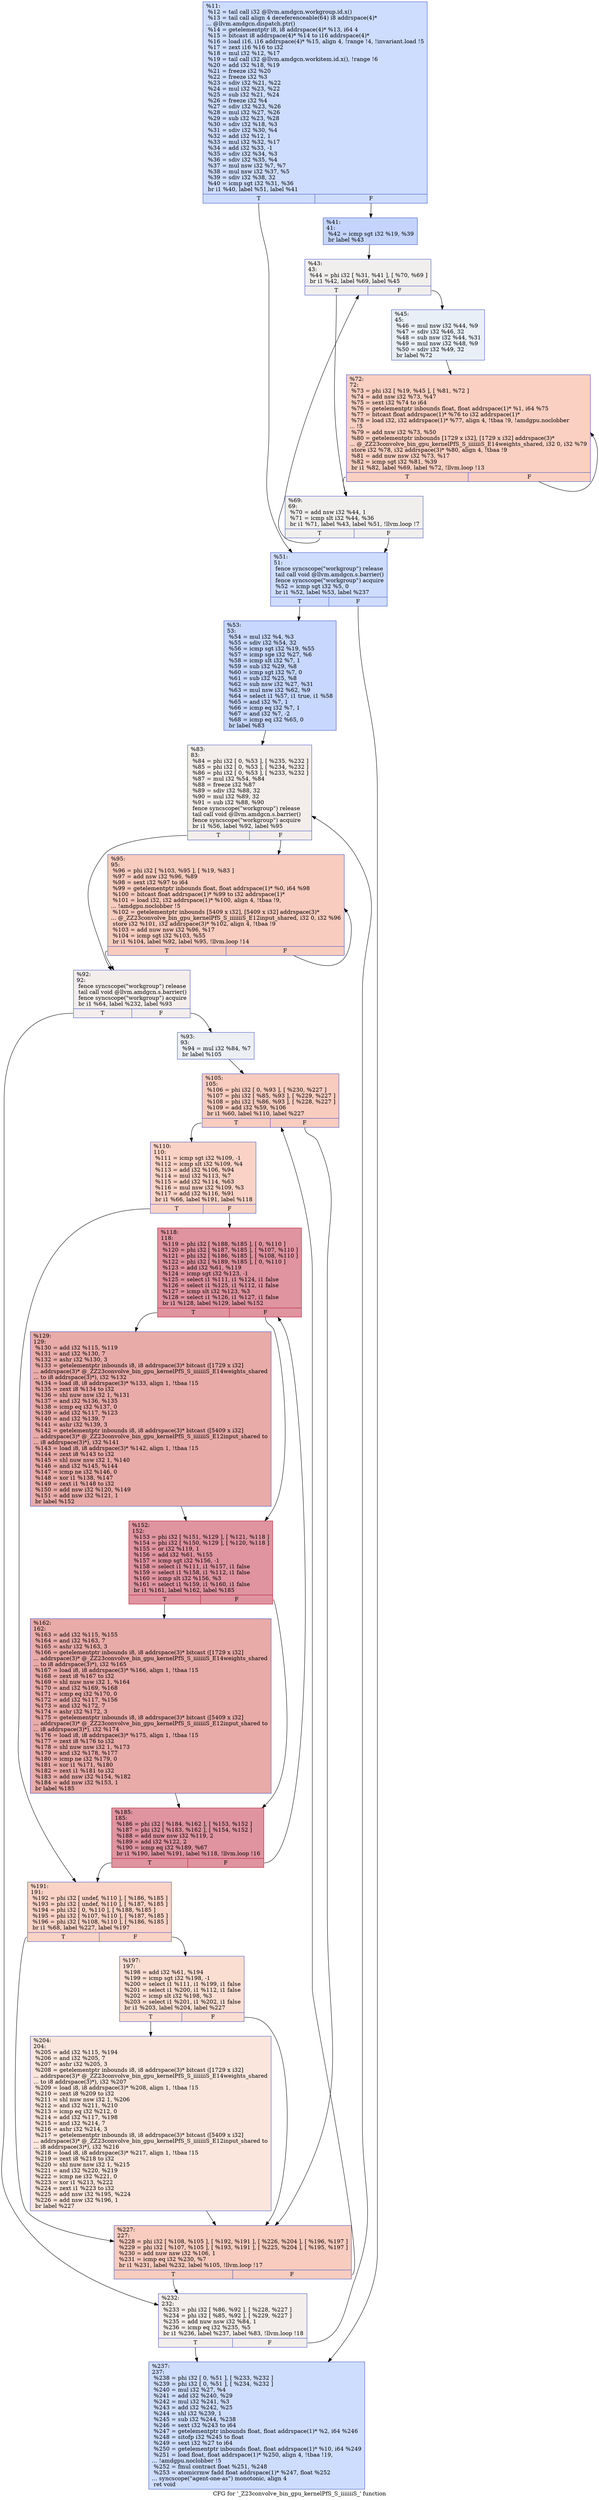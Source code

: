 digraph "CFG for '_Z23convolve_bin_gpu_kernelPfS_S_iiiiiiiS_' function" {
	label="CFG for '_Z23convolve_bin_gpu_kernelPfS_S_iiiiiiiS_' function";

	Node0x4fe23c0 [shape=record,color="#3d50c3ff", style=filled, fillcolor="#8fb1fe70",label="{%11:\l  %12 = tail call i32 @llvm.amdgcn.workgroup.id.x()\l  %13 = tail call align 4 dereferenceable(64) i8 addrspace(4)*\l... @llvm.amdgcn.dispatch.ptr()\l  %14 = getelementptr i8, i8 addrspace(4)* %13, i64 4\l  %15 = bitcast i8 addrspace(4)* %14 to i16 addrspace(4)*\l  %16 = load i16, i16 addrspace(4)* %15, align 4, !range !4, !invariant.load !5\l  %17 = zext i16 %16 to i32\l  %18 = mul i32 %12, %17\l  %19 = tail call i32 @llvm.amdgcn.workitem.id.x(), !range !6\l  %20 = add i32 %18, %19\l  %21 = freeze i32 %20\l  %22 = freeze i32 %3\l  %23 = sdiv i32 %21, %22\l  %24 = mul i32 %23, %22\l  %25 = sub i32 %21, %24\l  %26 = freeze i32 %4\l  %27 = sdiv i32 %23, %26\l  %28 = mul i32 %27, %26\l  %29 = sub i32 %23, %28\l  %30 = sdiv i32 %18, %3\l  %31 = sdiv i32 %30, %4\l  %32 = add i32 %12, 1\l  %33 = mul i32 %32, %17\l  %34 = add i32 %33, -1\l  %35 = sdiv i32 %34, %3\l  %36 = sdiv i32 %35, %4\l  %37 = mul nsw i32 %7, %7\l  %38 = mul nsw i32 %37, %5\l  %39 = sdiv i32 %38, 32\l  %40 = icmp sgt i32 %31, %36\l  br i1 %40, label %51, label %41\l|{<s0>T|<s1>F}}"];
	Node0x4fe23c0:s0 -> Node0x4fe55f0;
	Node0x4fe23c0:s1 -> Node0x4fe5680;
	Node0x4fe5680 [shape=record,color="#3d50c3ff", style=filled, fillcolor="#7a9df870",label="{%41:\l41:                                               \l  %42 = icmp sgt i32 %19, %39\l  br label %43\l}"];
	Node0x4fe5680 -> Node0x4fe5850;
	Node0x4fe5850 [shape=record,color="#3d50c3ff", style=filled, fillcolor="#e0dbd870",label="{%43:\l43:                                               \l  %44 = phi i32 [ %31, %41 ], [ %70, %69 ]\l  br i1 %42, label %69, label %45\l|{<s0>T|<s1>F}}"];
	Node0x4fe5850:s0 -> Node0x4fe5940;
	Node0x4fe5850:s1 -> Node0x4fe5a80;
	Node0x4fe5a80 [shape=record,color="#3d50c3ff", style=filled, fillcolor="#cedaeb70",label="{%45:\l45:                                               \l  %46 = mul nsw i32 %44, %9\l  %47 = sdiv i32 %46, 32\l  %48 = sub nsw i32 %44, %31\l  %49 = mul nsw i32 %48, %9\l  %50 = sdiv i32 %49, 32\l  br label %72\l}"];
	Node0x4fe5a80 -> Node0x4fe5e90;
	Node0x4fe55f0 [shape=record,color="#3d50c3ff", style=filled, fillcolor="#8fb1fe70",label="{%51:\l51:                                               \l  fence syncscope(\"workgroup\") release\l  tail call void @llvm.amdgcn.s.barrier()\l  fence syncscope(\"workgroup\") acquire\l  %52 = icmp sgt i32 %5, 0\l  br i1 %52, label %53, label %237\l|{<s0>T|<s1>F}}"];
	Node0x4fe55f0:s0 -> Node0x4fe62b0;
	Node0x4fe55f0:s1 -> Node0x4fe6340;
	Node0x4fe62b0 [shape=record,color="#3d50c3ff", style=filled, fillcolor="#81a4fb70",label="{%53:\l53:                                               \l  %54 = mul i32 %4, %3\l  %55 = sdiv i32 %54, 32\l  %56 = icmp sgt i32 %19, %55\l  %57 = icmp sge i32 %27, %6\l  %58 = icmp slt i32 %7, 1\l  %59 = sub i32 %29, %8\l  %60 = icmp sgt i32 %7, 0\l  %61 = sub i32 %25, %8\l  %62 = sub nsw i32 %27, %31\l  %63 = mul nsw i32 %62, %9\l  %64 = select i1 %57, i1 true, i1 %58\l  %65 = and i32 %7, 1\l  %66 = icmp eq i32 %7, 1\l  %67 = and i32 %7, -2\l  %68 = icmp eq i32 %65, 0\l  br label %83\l}"];
	Node0x4fe62b0 -> Node0x4fe6fa0;
	Node0x4fe5940 [shape=record,color="#3d50c3ff", style=filled, fillcolor="#e0dbd870",label="{%69:\l69:                                               \l  %70 = add nsw i32 %44, 1\l  %71 = icmp slt i32 %44, %36\l  br i1 %71, label %43, label %51, !llvm.loop !7\l|{<s0>T|<s1>F}}"];
	Node0x4fe5940:s0 -> Node0x4fe5850;
	Node0x4fe5940:s1 -> Node0x4fe55f0;
	Node0x4fe5e90 [shape=record,color="#3d50c3ff", style=filled, fillcolor="#f3947570",label="{%72:\l72:                                               \l  %73 = phi i32 [ %19, %45 ], [ %81, %72 ]\l  %74 = add nsw i32 %73, %47\l  %75 = sext i32 %74 to i64\l  %76 = getelementptr inbounds float, float addrspace(1)* %1, i64 %75\l  %77 = bitcast float addrspace(1)* %76 to i32 addrspace(1)*\l  %78 = load i32, i32 addrspace(1)* %77, align 4, !tbaa !9, !amdgpu.noclobber\l... !5\l  %79 = add nsw i32 %73, %50\l  %80 = getelementptr inbounds [1729 x i32], [1729 x i32] addrspace(3)*\l... @_ZZ23convolve_bin_gpu_kernelPfS_S_iiiiiiiS_E14weights_shared, i32 0, i32 %79\l  store i32 %78, i32 addrspace(3)* %80, align 4, !tbaa !9\l  %81 = add nuw nsw i32 %73, %17\l  %82 = icmp sgt i32 %81, %39\l  br i1 %82, label %69, label %72, !llvm.loop !13\l|{<s0>T|<s1>F}}"];
	Node0x4fe5e90:s0 -> Node0x4fe5940;
	Node0x4fe5e90:s1 -> Node0x4fe5e90;
	Node0x4fe6fa0 [shape=record,color="#3d50c3ff", style=filled, fillcolor="#e5d8d170",label="{%83:\l83:                                               \l  %84 = phi i32 [ 0, %53 ], [ %235, %232 ]\l  %85 = phi i32 [ 0, %53 ], [ %234, %232 ]\l  %86 = phi i32 [ 0, %53 ], [ %233, %232 ]\l  %87 = mul i32 %54, %84\l  %88 = freeze i32 %87\l  %89 = sdiv i32 %88, 32\l  %90 = mul i32 %89, 32\l  %91 = sub i32 %88, %90\l  fence syncscope(\"workgroup\") release\l  tail call void @llvm.amdgcn.s.barrier()\l  fence syncscope(\"workgroup\") acquire\l  br i1 %56, label %92, label %95\l|{<s0>T|<s1>F}}"];
	Node0x4fe6fa0:s0 -> Node0x4fe90d0;
	Node0x4fe6fa0:s1 -> Node0x4fe9120;
	Node0x4fe90d0 [shape=record,color="#3d50c3ff", style=filled, fillcolor="#e5d8d170",label="{%92:\l92:                                               \l  fence syncscope(\"workgroup\") release\l  tail call void @llvm.amdgcn.s.barrier()\l  fence syncscope(\"workgroup\") acquire\l  br i1 %64, label %232, label %93\l|{<s0>T|<s1>F}}"];
	Node0x4fe90d0:s0 -> Node0x4fe88f0;
	Node0x4fe90d0:s1 -> Node0x4fe93d0;
	Node0x4fe93d0 [shape=record,color="#3d50c3ff", style=filled, fillcolor="#d4dbe670",label="{%93:\l93:                                               \l  %94 = mul i32 %84, %7\l  br label %105\l}"];
	Node0x4fe93d0 -> Node0x4fe9560;
	Node0x4fe9120 [shape=record,color="#3d50c3ff", style=filled, fillcolor="#f08b6e70",label="{%95:\l95:                                               \l  %96 = phi i32 [ %103, %95 ], [ %19, %83 ]\l  %97 = add nsw i32 %96, %89\l  %98 = sext i32 %97 to i64\l  %99 = getelementptr inbounds float, float addrspace(1)* %0, i64 %98\l  %100 = bitcast float addrspace(1)* %99 to i32 addrspace(1)*\l  %101 = load i32, i32 addrspace(1)* %100, align 4, !tbaa !9,\l... !amdgpu.noclobber !5\l  %102 = getelementptr inbounds [5409 x i32], [5409 x i32] addrspace(3)*\l... @_ZZ23convolve_bin_gpu_kernelPfS_S_iiiiiiiS_E12input_shared, i32 0, i32 %96\l  store i32 %101, i32 addrspace(3)* %102, align 4, !tbaa !9\l  %103 = add nuw nsw i32 %96, %17\l  %104 = icmp sgt i32 %103, %55\l  br i1 %104, label %92, label %95, !llvm.loop !14\l|{<s0>T|<s1>F}}"];
	Node0x4fe9120:s0 -> Node0x4fe90d0;
	Node0x4fe9120:s1 -> Node0x4fe9120;
	Node0x4fe9560 [shape=record,color="#3d50c3ff", style=filled, fillcolor="#f08b6e70",label="{%105:\l105:                                              \l  %106 = phi i32 [ 0, %93 ], [ %230, %227 ]\l  %107 = phi i32 [ %85, %93 ], [ %229, %227 ]\l  %108 = phi i32 [ %86, %93 ], [ %228, %227 ]\l  %109 = add i32 %59, %106\l  br i1 %60, label %110, label %227\l|{<s0>T|<s1>F}}"];
	Node0x4fe9560:s0 -> Node0x4fea1c0;
	Node0x4fe9560:s1 -> Node0x4fe9e40;
	Node0x4fea1c0 [shape=record,color="#3d50c3ff", style=filled, fillcolor="#f59c7d70",label="{%110:\l110:                                              \l  %111 = icmp sgt i32 %109, -1\l  %112 = icmp slt i32 %109, %4\l  %113 = add i32 %106, %94\l  %114 = mul i32 %113, %7\l  %115 = add i32 %114, %63\l  %116 = mul nsw i32 %109, %3\l  %117 = add i32 %116, %91\l  br i1 %66, label %191, label %118\l|{<s0>T|<s1>F}}"];
	Node0x4fea1c0:s0 -> Node0x4fea6f0;
	Node0x4fea1c0:s1 -> Node0x4fea740;
	Node0x4fea740 [shape=record,color="#b70d28ff", style=filled, fillcolor="#b70d2870",label="{%118:\l118:                                              \l  %119 = phi i32 [ %188, %185 ], [ 0, %110 ]\l  %120 = phi i32 [ %187, %185 ], [ %107, %110 ]\l  %121 = phi i32 [ %186, %185 ], [ %108, %110 ]\l  %122 = phi i32 [ %189, %185 ], [ 0, %110 ]\l  %123 = add i32 %61, %119\l  %124 = icmp sgt i32 %123, -1\l  %125 = select i1 %111, i1 %124, i1 false\l  %126 = select i1 %125, i1 %112, i1 false\l  %127 = icmp slt i32 %123, %3\l  %128 = select i1 %126, i1 %127, i1 false\l  br i1 %128, label %129, label %152\l|{<s0>T|<s1>F}}"];
	Node0x4fea740:s0 -> Node0x4fe6b00;
	Node0x4fea740:s1 -> Node0x4fe6b90;
	Node0x4fe6b00 [shape=record,color="#3d50c3ff", style=filled, fillcolor="#cc403a70",label="{%129:\l129:                                              \l  %130 = add i32 %115, %119\l  %131 = and i32 %130, 7\l  %132 = ashr i32 %130, 3\l  %133 = getelementptr inbounds i8, i8 addrspace(3)* bitcast ([1729 x i32]\l... addrspace(3)* @_ZZ23convolve_bin_gpu_kernelPfS_S_iiiiiiiS_E14weights_shared\l... to i8 addrspace(3)*), i32 %132\l  %134 = load i8, i8 addrspace(3)* %133, align 1, !tbaa !15\l  %135 = zext i8 %134 to i32\l  %136 = shl nuw nsw i32 1, %131\l  %137 = and i32 %136, %135\l  %138 = icmp eq i32 %137, 0\l  %139 = add i32 %117, %123\l  %140 = and i32 %139, 7\l  %141 = ashr i32 %139, 3\l  %142 = getelementptr inbounds i8, i8 addrspace(3)* bitcast ([5409 x i32]\l... addrspace(3)* @_ZZ23convolve_bin_gpu_kernelPfS_S_iiiiiiiS_E12input_shared to\l... i8 addrspace(3)*), i32 %141\l  %143 = load i8, i8 addrspace(3)* %142, align 1, !tbaa !15\l  %144 = zext i8 %143 to i32\l  %145 = shl nuw nsw i32 1, %140\l  %146 = and i32 %145, %144\l  %147 = icmp ne i32 %146, 0\l  %148 = xor i1 %138, %147\l  %149 = zext i1 %148 to i32\l  %150 = add nsw i32 %120, %149\l  %151 = add nsw i32 %121, 1\l  br label %152\l}"];
	Node0x4fe6b00 -> Node0x4fe6b90;
	Node0x4fe6b90 [shape=record,color="#b70d28ff", style=filled, fillcolor="#b70d2870",label="{%152:\l152:                                              \l  %153 = phi i32 [ %151, %129 ], [ %121, %118 ]\l  %154 = phi i32 [ %150, %129 ], [ %120, %118 ]\l  %155 = or i32 %119, 1\l  %156 = add i32 %61, %155\l  %157 = icmp sgt i32 %156, -1\l  %158 = select i1 %111, i1 %157, i1 false\l  %159 = select i1 %158, i1 %112, i1 false\l  %160 = icmp slt i32 %156, %3\l  %161 = select i1 %159, i1 %160, i1 false\l  br i1 %161, label %162, label %185\l|{<s0>T|<s1>F}}"];
	Node0x4fe6b90:s0 -> Node0x4fed350;
	Node0x4fe6b90:s1 -> Node0x4fea8b0;
	Node0x4fed350 [shape=record,color="#3d50c3ff", style=filled, fillcolor="#cc403a70",label="{%162:\l162:                                              \l  %163 = add i32 %115, %155\l  %164 = and i32 %163, 7\l  %165 = ashr i32 %163, 3\l  %166 = getelementptr inbounds i8, i8 addrspace(3)* bitcast ([1729 x i32]\l... addrspace(3)* @_ZZ23convolve_bin_gpu_kernelPfS_S_iiiiiiiS_E14weights_shared\l... to i8 addrspace(3)*), i32 %165\l  %167 = load i8, i8 addrspace(3)* %166, align 1, !tbaa !15\l  %168 = zext i8 %167 to i32\l  %169 = shl nuw nsw i32 1, %164\l  %170 = and i32 %169, %168\l  %171 = icmp eq i32 %170, 0\l  %172 = add i32 %117, %156\l  %173 = and i32 %172, 7\l  %174 = ashr i32 %172, 3\l  %175 = getelementptr inbounds i8, i8 addrspace(3)* bitcast ([5409 x i32]\l... addrspace(3)* @_ZZ23convolve_bin_gpu_kernelPfS_S_iiiiiiiS_E12input_shared to\l... i8 addrspace(3)*), i32 %174\l  %176 = load i8, i8 addrspace(3)* %175, align 1, !tbaa !15\l  %177 = zext i8 %176 to i32\l  %178 = shl nuw nsw i32 1, %173\l  %179 = and i32 %178, %177\l  %180 = icmp ne i32 %179, 0\l  %181 = xor i1 %171, %180\l  %182 = zext i1 %181 to i32\l  %183 = add nsw i32 %154, %182\l  %184 = add nsw i32 %153, 1\l  br label %185\l}"];
	Node0x4fed350 -> Node0x4fea8b0;
	Node0x4fea8b0 [shape=record,color="#b70d28ff", style=filled, fillcolor="#b70d2870",label="{%185:\l185:                                              \l  %186 = phi i32 [ %184, %162 ], [ %153, %152 ]\l  %187 = phi i32 [ %183, %162 ], [ %154, %152 ]\l  %188 = add nuw nsw i32 %119, 2\l  %189 = add i32 %122, 2\l  %190 = icmp eq i32 %189, %67\l  br i1 %190, label %191, label %118, !llvm.loop !16\l|{<s0>T|<s1>F}}"];
	Node0x4fea8b0:s0 -> Node0x4fea6f0;
	Node0x4fea8b0:s1 -> Node0x4fea740;
	Node0x4fea6f0 [shape=record,color="#3d50c3ff", style=filled, fillcolor="#f59c7d70",label="{%191:\l191:                                              \l  %192 = phi i32 [ undef, %110 ], [ %186, %185 ]\l  %193 = phi i32 [ undef, %110 ], [ %187, %185 ]\l  %194 = phi i32 [ 0, %110 ], [ %188, %185 ]\l  %195 = phi i32 [ %107, %110 ], [ %187, %185 ]\l  %196 = phi i32 [ %108, %110 ], [ %186, %185 ]\l  br i1 %68, label %227, label %197\l|{<s0>T|<s1>F}}"];
	Node0x4fea6f0:s0 -> Node0x4fe9e40;
	Node0x4fea6f0:s1 -> Node0x4fee850;
	Node0x4fee850 [shape=record,color="#3d50c3ff", style=filled, fillcolor="#f7b59970",label="{%197:\l197:                                              \l  %198 = add i32 %61, %194\l  %199 = icmp sgt i32 %198, -1\l  %200 = select i1 %111, i1 %199, i1 false\l  %201 = select i1 %200, i1 %112, i1 false\l  %202 = icmp slt i32 %198, %3\l  %203 = select i1 %201, i1 %202, i1 false\l  br i1 %203, label %204, label %227\l|{<s0>T|<s1>F}}"];
	Node0x4fee850:s0 -> Node0x4feed10;
	Node0x4fee850:s1 -> Node0x4fe9e40;
	Node0x4feed10 [shape=record,color="#3d50c3ff", style=filled, fillcolor="#f3c7b170",label="{%204:\l204:                                              \l  %205 = add i32 %115, %194\l  %206 = and i32 %205, 7\l  %207 = ashr i32 %205, 3\l  %208 = getelementptr inbounds i8, i8 addrspace(3)* bitcast ([1729 x i32]\l... addrspace(3)* @_ZZ23convolve_bin_gpu_kernelPfS_S_iiiiiiiS_E14weights_shared\l... to i8 addrspace(3)*), i32 %207\l  %209 = load i8, i8 addrspace(3)* %208, align 1, !tbaa !15\l  %210 = zext i8 %209 to i32\l  %211 = shl nuw nsw i32 1, %206\l  %212 = and i32 %211, %210\l  %213 = icmp eq i32 %212, 0\l  %214 = add i32 %117, %198\l  %215 = and i32 %214, 7\l  %216 = ashr i32 %214, 3\l  %217 = getelementptr inbounds i8, i8 addrspace(3)* bitcast ([5409 x i32]\l... addrspace(3)* @_ZZ23convolve_bin_gpu_kernelPfS_S_iiiiiiiS_E12input_shared to\l... i8 addrspace(3)*), i32 %216\l  %218 = load i8, i8 addrspace(3)* %217, align 1, !tbaa !15\l  %219 = zext i8 %218 to i32\l  %220 = shl nuw nsw i32 1, %215\l  %221 = and i32 %220, %219\l  %222 = icmp ne i32 %221, 0\l  %223 = xor i1 %213, %222\l  %224 = zext i1 %223 to i32\l  %225 = add nsw i32 %195, %224\l  %226 = add nsw i32 %196, 1\l  br label %227\l}"];
	Node0x4feed10 -> Node0x4fe9e40;
	Node0x4fe9e40 [shape=record,color="#3d50c3ff", style=filled, fillcolor="#f08b6e70",label="{%227:\l227:                                              \l  %228 = phi i32 [ %108, %105 ], [ %192, %191 ], [ %226, %204 ], [ %196, %197 ]\l  %229 = phi i32 [ %107, %105 ], [ %193, %191 ], [ %225, %204 ], [ %195, %197 ]\l  %230 = add nuw nsw i32 %106, 1\l  %231 = icmp eq i32 %230, %7\l  br i1 %231, label %232, label %105, !llvm.loop !17\l|{<s0>T|<s1>F}}"];
	Node0x4fe9e40:s0 -> Node0x4fe88f0;
	Node0x4fe9e40:s1 -> Node0x4fe9560;
	Node0x4fe88f0 [shape=record,color="#3d50c3ff", style=filled, fillcolor="#e5d8d170",label="{%232:\l232:                                              \l  %233 = phi i32 [ %86, %92 ], [ %228, %227 ]\l  %234 = phi i32 [ %85, %92 ], [ %229, %227 ]\l  %235 = add nuw nsw i32 %84, 1\l  %236 = icmp eq i32 %235, %5\l  br i1 %236, label %237, label %83, !llvm.loop !18\l|{<s0>T|<s1>F}}"];
	Node0x4fe88f0:s0 -> Node0x4fe6340;
	Node0x4fe88f0:s1 -> Node0x4fe6fa0;
	Node0x4fe6340 [shape=record,color="#3d50c3ff", style=filled, fillcolor="#8fb1fe70",label="{%237:\l237:                                              \l  %238 = phi i32 [ 0, %51 ], [ %233, %232 ]\l  %239 = phi i32 [ 0, %51 ], [ %234, %232 ]\l  %240 = mul i32 %27, %4\l  %241 = add i32 %240, %29\l  %242 = mul i32 %241, %3\l  %243 = add i32 %242, %25\l  %244 = shl i32 %239, 1\l  %245 = sub i32 %244, %238\l  %246 = sext i32 %243 to i64\l  %247 = getelementptr inbounds float, float addrspace(1)* %2, i64 %246\l  %248 = sitofp i32 %245 to float\l  %249 = sext i32 %27 to i64\l  %250 = getelementptr inbounds float, float addrspace(1)* %10, i64 %249\l  %251 = load float, float addrspace(1)* %250, align 4, !tbaa !19,\l... !amdgpu.noclobber !5\l  %252 = fmul contract float %251, %248\l  %253 = atomicrmw fadd float addrspace(1)* %247, float %252\l... syncscope(\"agent-one-as\") monotonic, align 4\l  ret void\l}"];
}
